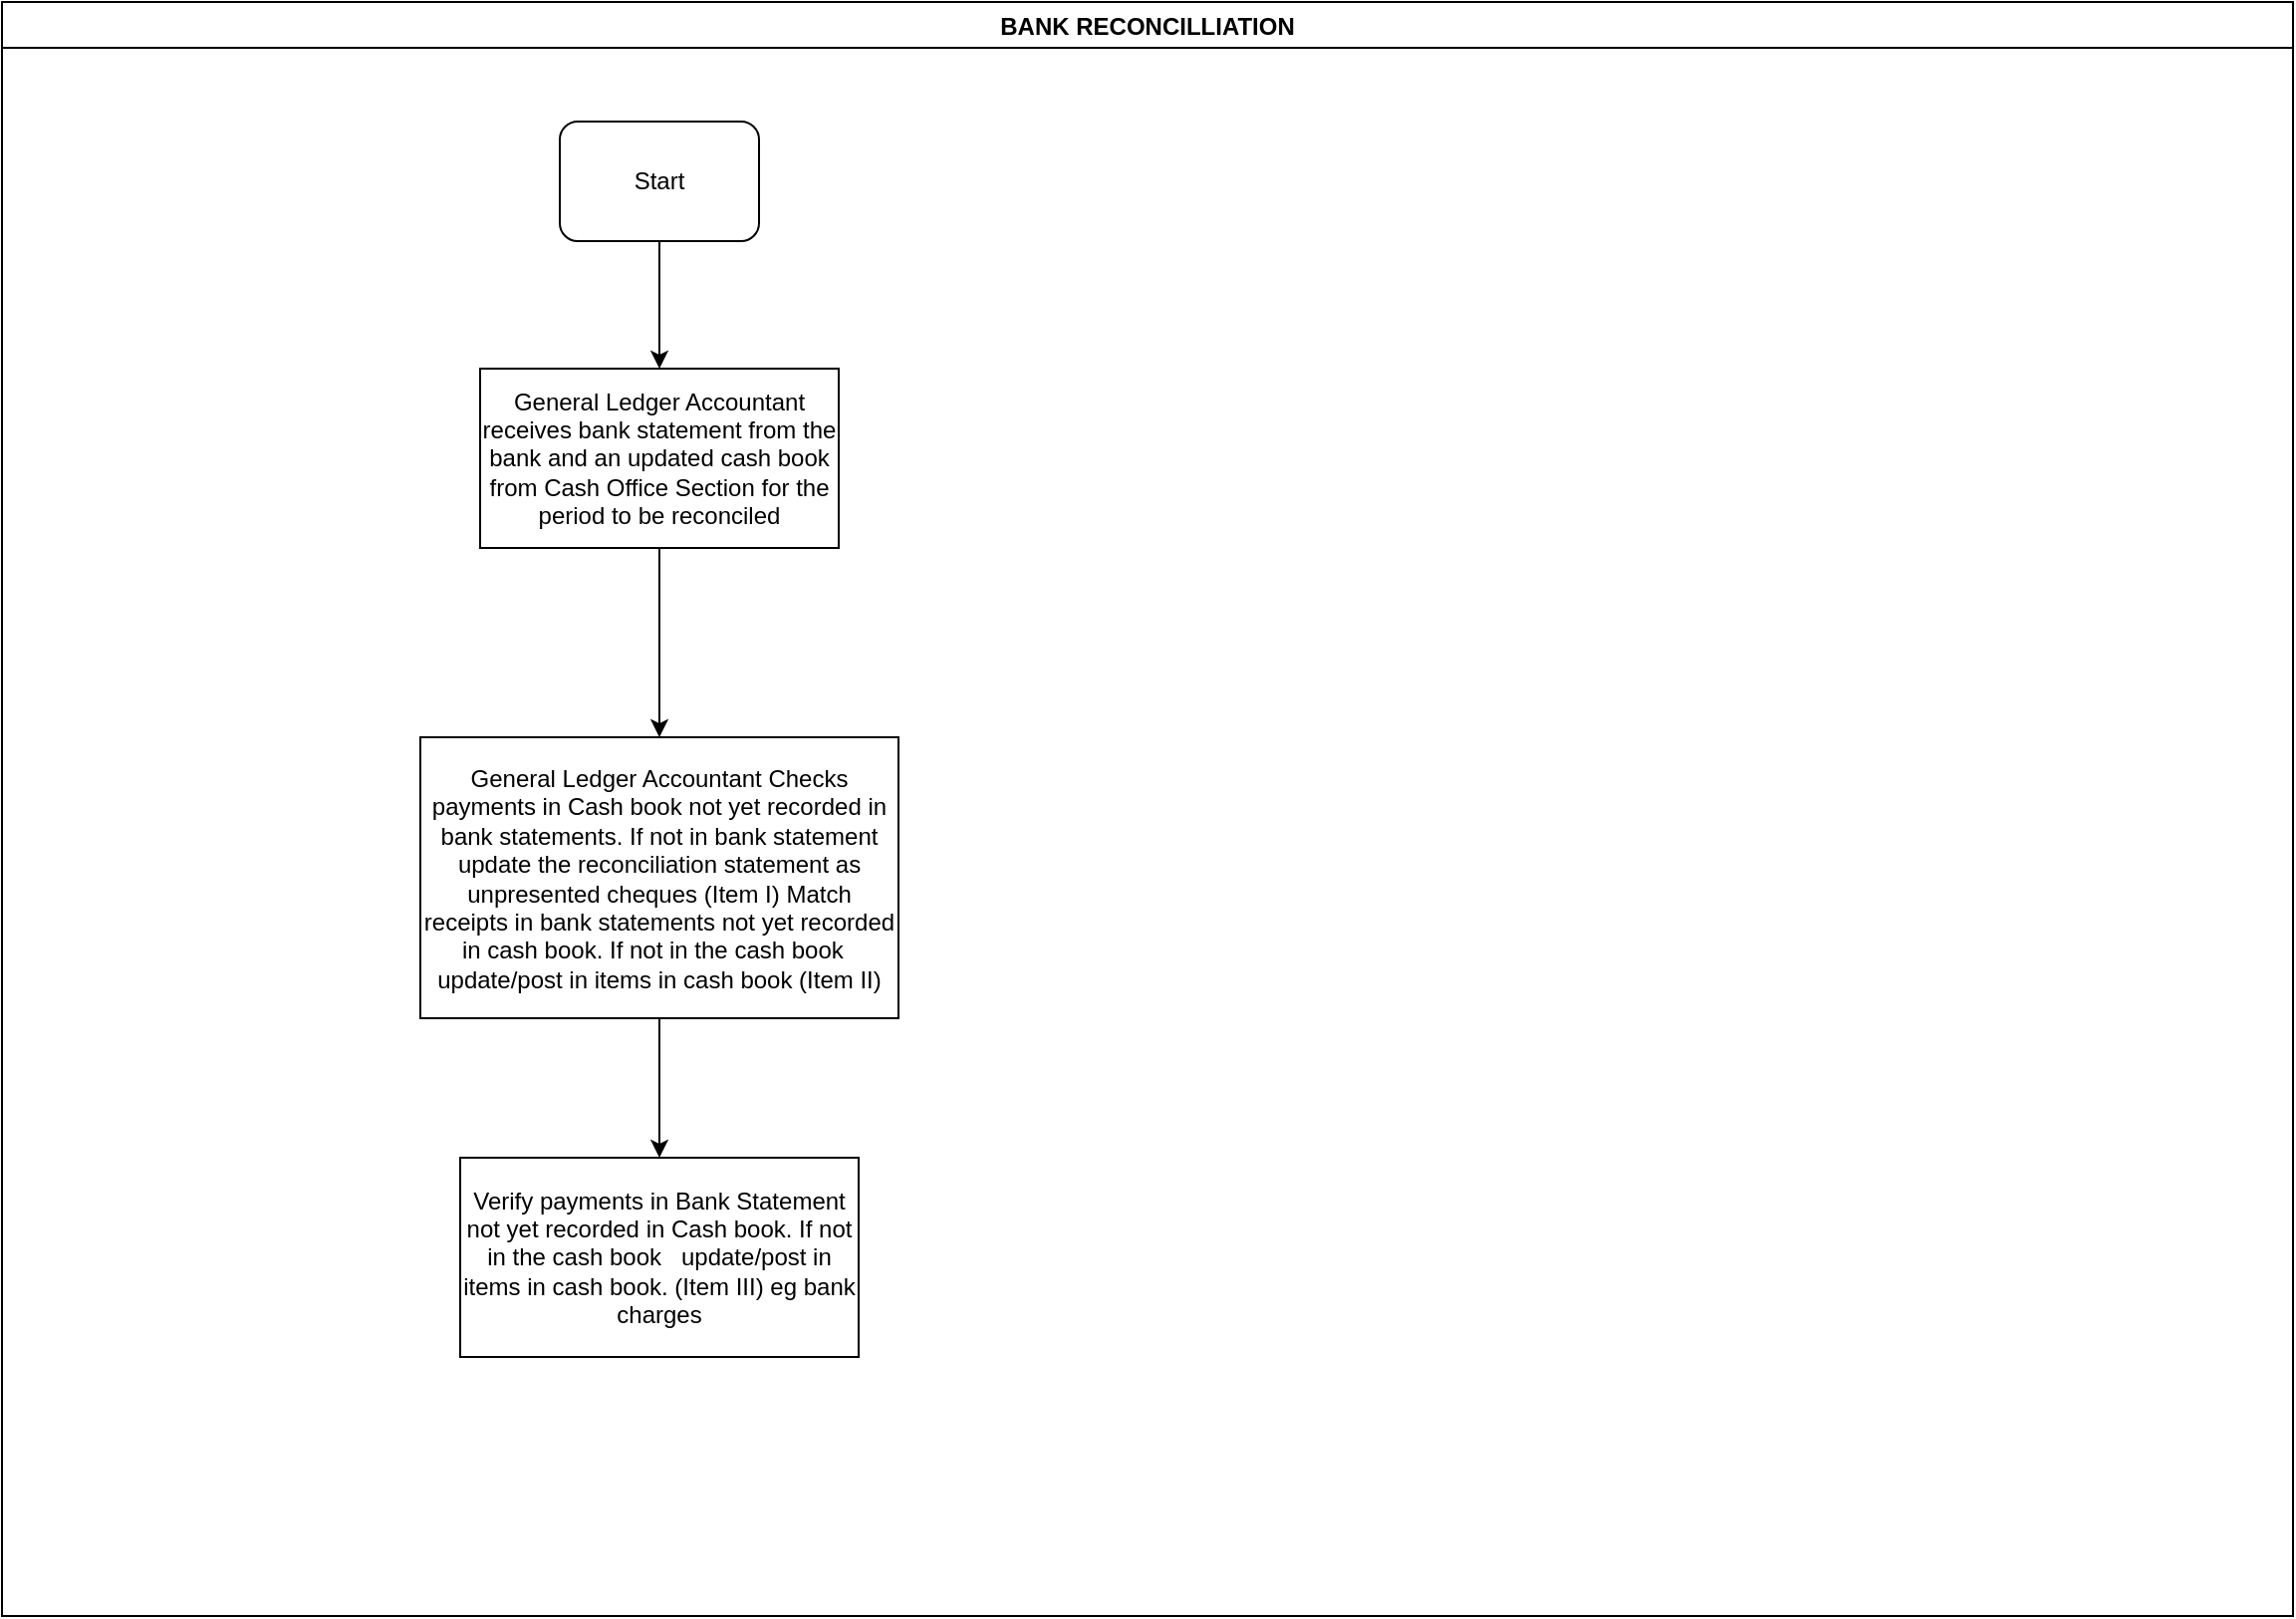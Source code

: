 <mxfile version="13.10.9" type="github">
  <diagram id="RUNVxOEm4AH4KbNoLji0" name="Page-1">
    <mxGraphModel dx="1038" dy="547" grid="1" gridSize="10" guides="1" tooltips="1" connect="1" arrows="1" fold="1" page="1" pageScale="1" pageWidth="1169" pageHeight="827" math="0" shadow="0">
      <root>
        <mxCell id="0" />
        <mxCell id="1" parent="0" />
        <mxCell id="LS-6_WvsJKvdmhUSTRYt-1" value="BANK RECONCILLIATION" style="swimlane;" vertex="1" parent="1">
          <mxGeometry x="10" y="10" width="1150" height="810" as="geometry" />
        </mxCell>
        <mxCell id="LS-6_WvsJKvdmhUSTRYt-2" value="Start" style="rounded=1;whiteSpace=wrap;html=1;" vertex="1" parent="LS-6_WvsJKvdmhUSTRYt-1">
          <mxGeometry x="280" y="60" width="100" height="60" as="geometry" />
        </mxCell>
        <mxCell id="LS-6_WvsJKvdmhUSTRYt-5" value="General Ledger Accountant receives bank statement from the bank and an updated cash book from Cash Office Section for the period to be reconciled" style="rounded=0;whiteSpace=wrap;html=1;" vertex="1" parent="LS-6_WvsJKvdmhUSTRYt-1">
          <mxGeometry x="240" y="184" width="180" height="90" as="geometry" />
        </mxCell>
        <mxCell id="LS-6_WvsJKvdmhUSTRYt-4" value="" style="edgeStyle=orthogonalEdgeStyle;rounded=0;orthogonalLoop=1;jettySize=auto;html=1;entryX=0.5;entryY=0;entryDx=0;entryDy=0;" edge="1" parent="LS-6_WvsJKvdmhUSTRYt-1" source="LS-6_WvsJKvdmhUSTRYt-2" target="LS-6_WvsJKvdmhUSTRYt-5">
          <mxGeometry relative="1" as="geometry">
            <mxPoint x="330" y="200" as="targetPoint" />
          </mxGeometry>
        </mxCell>
        <mxCell id="LS-6_WvsJKvdmhUSTRYt-9" value="" style="edgeStyle=orthogonalEdgeStyle;rounded=0;orthogonalLoop=1;jettySize=auto;html=1;" edge="1" parent="1" source="LS-6_WvsJKvdmhUSTRYt-6" target="LS-6_WvsJKvdmhUSTRYt-8">
          <mxGeometry relative="1" as="geometry" />
        </mxCell>
        <mxCell id="LS-6_WvsJKvdmhUSTRYt-6" value="General Ledger Accountant Checks payments in Cash book not yet recorded in bank statements. If not in bank statement update the reconciliation statement as unpresented cheques (Item I) Match receipts in bank statements not yet recorded in cash book. If not in the cash book&amp;nbsp;&amp;nbsp; update/post in items in cash book (Item II)" style="whiteSpace=wrap;html=1;rounded=0;" vertex="1" parent="1">
          <mxGeometry x="220" y="379" width="240" height="141" as="geometry" />
        </mxCell>
        <mxCell id="LS-6_WvsJKvdmhUSTRYt-7" value="" style="edgeStyle=orthogonalEdgeStyle;rounded=0;orthogonalLoop=1;jettySize=auto;html=1;" edge="1" parent="1" source="LS-6_WvsJKvdmhUSTRYt-5" target="LS-6_WvsJKvdmhUSTRYt-6">
          <mxGeometry relative="1" as="geometry" />
        </mxCell>
        <mxCell id="LS-6_WvsJKvdmhUSTRYt-8" value="Verify payments in Bank Statement not yet recorded in Cash book. If not in the cash book&amp;nbsp;&amp;nbsp; update/post in items in cash book. (Item III) eg bank charges" style="whiteSpace=wrap;html=1;rounded=0;" vertex="1" parent="1">
          <mxGeometry x="240" y="590" width="200" height="100" as="geometry" />
        </mxCell>
      </root>
    </mxGraphModel>
  </diagram>
</mxfile>

